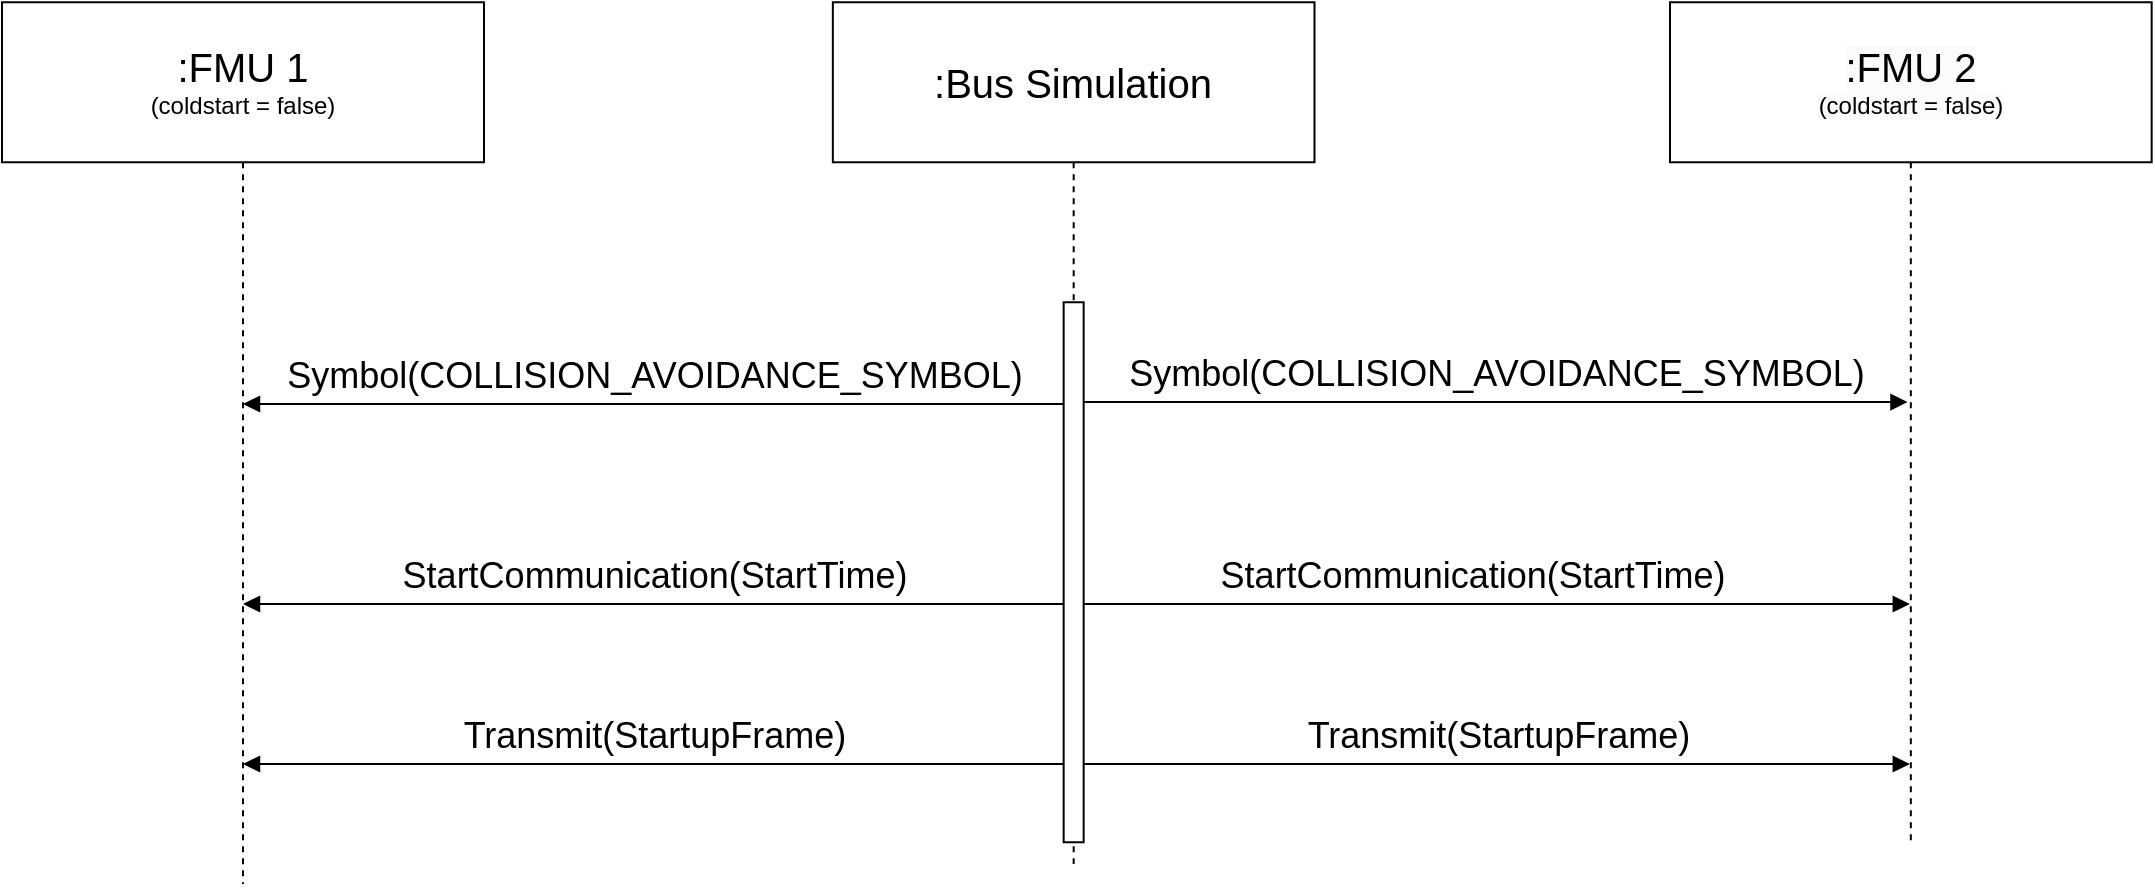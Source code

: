 <mxfile version="24.5.5" type="device">
  <diagram id="kgpKYQtTHZ0yAKxKKP6v" name="Page-1">
    <mxGraphModel dx="-797" dy="-593" grid="1" gridSize="10" guides="1" tooltips="1" connect="1" arrows="1" fold="1" page="1" pageScale="1" pageWidth="850" pageHeight="1100" math="0" shadow="0">
      <root>
        <mxCell id="0" />
        <mxCell id="1" parent="0" />
        <mxCell id="od-dk-tfpZx7mSIlCZZn-1" value="&lt;font style=&quot;&quot;&gt;&lt;span style=&quot;font-size: 20px;&quot;&gt;:FMU 1&lt;/span&gt;&lt;br&gt;&lt;font style=&quot;font-size: 12px;&quot;&gt;(coldstart = false)&lt;/font&gt;&lt;br&gt;&lt;/font&gt;" style="shape=umlLifeline;perimeter=lifelinePerimeter;whiteSpace=wrap;html=1;container=1;dropTarget=0;collapsible=0;recursiveResize=0;outlineConnect=0;portConstraint=eastwest;newEdgeStyle={&quot;curved&quot;:0,&quot;rounded&quot;:0};size=80;" parent="1" vertex="1">
          <mxGeometry x="1859" y="1999.13" width="241" height="440.87" as="geometry" />
        </mxCell>
        <mxCell id="od-dk-tfpZx7mSIlCZZn-2" value="&lt;span style=&quot;color: rgb(0, 0, 0); font-family: Helvetica; font-size: 20px; font-style: normal; font-variant-ligatures: normal; font-variant-caps: normal; font-weight: 400; letter-spacing: normal; orphans: 2; text-align: center; text-indent: 0px; text-transform: none; widows: 2; word-spacing: 0px; -webkit-text-stroke-width: 0px; background-color: rgb(251, 251, 251); text-decoration-thickness: initial; text-decoration-style: initial; text-decoration-color: initial; float: none; display: inline !important;&quot;&gt;:FMU 2&lt;/span&gt;&lt;br style=&quot;border-color: var(--border-color); color: rgb(0, 0, 0); font-family: Helvetica; font-size: 20px; font-style: normal; font-variant-ligatures: normal; font-variant-caps: normal; font-weight: 400; letter-spacing: normal; orphans: 2; text-align: center; text-indent: 0px; text-transform: none; widows: 2; word-spacing: 0px; -webkit-text-stroke-width: 0px; background-color: rgb(251, 251, 251); text-decoration-thickness: initial; text-decoration-style: initial; text-decoration-color: initial;&quot;&gt;&lt;span style=&quot;color: rgb(0, 0, 0); font-family: Helvetica; font-style: normal; font-variant-ligatures: normal; font-variant-caps: normal; font-weight: 400; letter-spacing: normal; orphans: 2; text-align: center; text-indent: 0px; text-transform: none; widows: 2; word-spacing: 0px; -webkit-text-stroke-width: 0px; background-color: rgb(251, 251, 251); text-decoration-thickness: initial; text-decoration-style: initial; text-decoration-color: initial; float: none; display: inline !important;&quot;&gt;&lt;font style=&quot;font-size: 12px;&quot;&gt;(coldstart = false)&lt;/font&gt;&lt;/span&gt;" style="shape=umlLifeline;perimeter=lifelinePerimeter;whiteSpace=wrap;html=1;container=1;dropTarget=0;collapsible=0;recursiveResize=0;outlineConnect=0;portConstraint=eastwest;newEdgeStyle={&quot;curved&quot;:0,&quot;rounded&quot;:0};size=80;" parent="1" vertex="1">
          <mxGeometry x="2693" y="1999.13" width="240.83" height="420.87" as="geometry" />
        </mxCell>
        <mxCell id="od-dk-tfpZx7mSIlCZZn-3" value="&lt;font style=&quot;font-size: 20px;&quot;&gt;:Bus Simulation&lt;/font&gt;" style="shape=umlLifeline;perimeter=lifelinePerimeter;whiteSpace=wrap;html=1;container=1;dropTarget=0;collapsible=0;recursiveResize=0;outlineConnect=0;portConstraint=eastwest;newEdgeStyle={&quot;curved&quot;:0,&quot;rounded&quot;:0};size=80;" parent="1" vertex="1">
          <mxGeometry x="2274.42" y="1999.13" width="240.83" height="430.87" as="geometry" />
        </mxCell>
        <mxCell id="od-dk-tfpZx7mSIlCZZn-4" value="" style="ellipse;whiteSpace=wrap;html=1;align=center;aspect=fixed;fillColor=none;strokeColor=none;resizable=0;perimeter=centerPerimeter;rotatable=0;allowArrows=0;points=[];outlineConnect=1;" parent="od-dk-tfpZx7mSIlCZZn-3" vertex="1">
          <mxGeometry x="180.46" y="280" width="10" height="10" as="geometry" />
        </mxCell>
        <mxCell id="od-dk-tfpZx7mSIlCZZn-5" value="" style="html=1;points=[[0,0,0,0,5],[0,1,0,0,-5],[1,0,0,0,5],[1,1,0,0,-5]];perimeter=orthogonalPerimeter;outlineConnect=0;targetShapes=umlLifeline;portConstraint=eastwest;newEdgeStyle={&quot;curved&quot;:0,&quot;rounded&quot;:0};fillColor=default;" parent="od-dk-tfpZx7mSIlCZZn-3" vertex="1">
          <mxGeometry x="115.41" y="150" width="10" height="270" as="geometry" />
        </mxCell>
        <mxCell id="od-dk-tfpZx7mSIlCZZn-12" value="&lt;font style=&quot;font-size: 18px;&quot;&gt;Symbol(COLLISION_AVOIDANCE_SYMBOL)&lt;/font&gt;" style="html=1;verticalAlign=bottom;endArrow=block;curved=0;rounded=0;" parent="1" target="od-dk-tfpZx7mSIlCZZn-1" edge="1">
          <mxGeometry width="80" relative="1" as="geometry">
            <mxPoint x="2390" y="2200" as="sourcePoint" />
            <mxPoint x="2393.925" y="2200" as="targetPoint" />
            <Array as="points">
              <mxPoint x="2060" y="2200" />
            </Array>
          </mxGeometry>
        </mxCell>
        <mxCell id="od-dk-tfpZx7mSIlCZZn-13" value="&lt;span style=&quot;font-size: 18px;&quot;&gt;Symbol(COLLISION_AVOIDANCE_SYMBOL)&lt;/span&gt;" style="html=1;verticalAlign=bottom;endArrow=block;curved=0;rounded=0;entryX=0.493;entryY=0.475;entryDx=0;entryDy=0;entryPerimeter=0;" parent="1" source="od-dk-tfpZx7mSIlCZZn-5" target="od-dk-tfpZx7mSIlCZZn-2" edge="1">
          <mxGeometry width="80" relative="1" as="geometry">
            <mxPoint x="2410" y="2200" as="sourcePoint" />
            <mxPoint x="2790" y="2200" as="targetPoint" />
            <mxPoint as="offset" />
          </mxGeometry>
        </mxCell>
        <mxCell id="5rSld9vM_kY5G92dZZkd-6" value="&lt;span style=&quot;font-size: 18px;&quot;&gt;StartCommunication(StartTime)&lt;/span&gt;" style="html=1;verticalAlign=bottom;endArrow=block;curved=0;rounded=0;" parent="1" target="od-dk-tfpZx7mSIlCZZn-1" edge="1">
          <mxGeometry width="80" relative="1" as="geometry">
            <mxPoint x="2390" y="2300" as="sourcePoint" />
            <mxPoint x="2010" y="2300" as="targetPoint" />
            <Array as="points" />
          </mxGeometry>
        </mxCell>
        <mxCell id="5rSld9vM_kY5G92dZZkd-7" value="&lt;span style=&quot;font-size: 18px;&quot;&gt;StartCommunication(StartTime)&lt;/span&gt;" style="html=1;verticalAlign=bottom;endArrow=block;curved=0;rounded=0;" parent="1" target="od-dk-tfpZx7mSIlCZZn-2" edge="1">
          <mxGeometry x="-0.062" width="80" relative="1" as="geometry">
            <mxPoint x="2400" y="2300" as="sourcePoint" />
            <mxPoint x="2793.755" y="2300" as="targetPoint" />
            <Array as="points" />
            <mxPoint as="offset" />
          </mxGeometry>
        </mxCell>
        <mxCell id="lhQ-y2VZ34fne--Mh7LT-1" value="&lt;span style=&quot;font-size: 18px;&quot;&gt;Transmit(StartupFrame)&lt;/span&gt;" style="html=1;verticalAlign=bottom;endArrow=block;curved=0;rounded=0;" parent="1" target="od-dk-tfpZx7mSIlCZZn-1" edge="1">
          <mxGeometry width="80" relative="1" as="geometry">
            <mxPoint x="2390" y="2380" as="sourcePoint" />
            <mxPoint x="2010" y="2380" as="targetPoint" />
            <Array as="points" />
          </mxGeometry>
        </mxCell>
        <mxCell id="LzjSp3a5C5BQd5I67tzG-1" value="&lt;span style=&quot;font-size: 18px;&quot;&gt;Transmit(StartupFrame)&lt;/span&gt;" style="html=1;verticalAlign=bottom;endArrow=block;curved=0;rounded=0;startArrow=none;" parent="1" target="od-dk-tfpZx7mSIlCZZn-2" edge="1">
          <mxGeometry width="80" relative="1" as="geometry">
            <mxPoint x="2400" y="2380" as="sourcePoint" />
            <mxPoint x="2790" y="2380" as="targetPoint" />
            <Array as="points" />
          </mxGeometry>
        </mxCell>
        <mxCell id="LzjSp3a5C5BQd5I67tzG-3" value="" style="html=1;verticalAlign=bottom;endArrow=none;curved=0;rounded=0;" parent="1" edge="1">
          <mxGeometry width="80" relative="1" as="geometry">
            <mxPoint x="2394.84" y="2380" as="sourcePoint" />
            <mxPoint x="2394.84" y="2380" as="targetPoint" />
            <Array as="points" />
          </mxGeometry>
        </mxCell>
      </root>
    </mxGraphModel>
  </diagram>
</mxfile>
